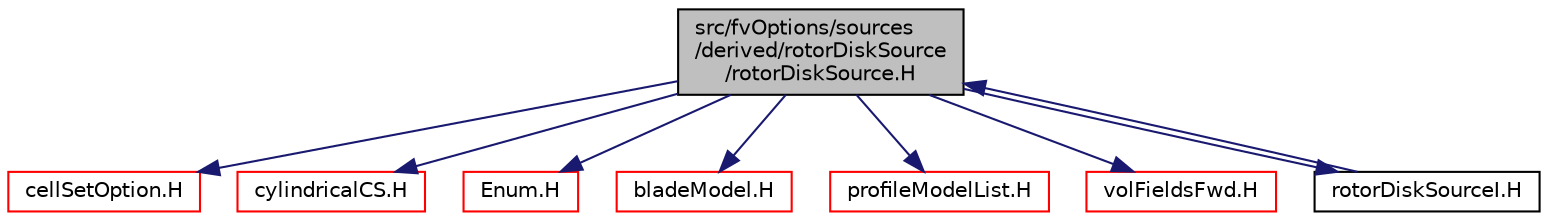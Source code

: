 digraph "src/fvOptions/sources/derived/rotorDiskSource/rotorDiskSource.H"
{
  bgcolor="transparent";
  edge [fontname="Helvetica",fontsize="10",labelfontname="Helvetica",labelfontsize="10"];
  node [fontname="Helvetica",fontsize="10",shape=record];
  Node1 [label="src/fvOptions/sources\l/derived/rotorDiskSource\l/rotorDiskSource.H",height=0.2,width=0.4,color="black", fillcolor="grey75", style="filled" fontcolor="black"];
  Node1 -> Node2 [color="midnightblue",fontsize="10",style="solid",fontname="Helvetica"];
  Node2 [label="cellSetOption.H",height=0.2,width=0.4,color="red",URL="$cellSetOption_8H.html"];
  Node1 -> Node3 [color="midnightblue",fontsize="10",style="solid",fontname="Helvetica"];
  Node3 [label="cylindricalCS.H",height=0.2,width=0.4,color="red",URL="$cylindricalCS_8H.html"];
  Node1 -> Node4 [color="midnightblue",fontsize="10",style="solid",fontname="Helvetica"];
  Node4 [label="Enum.H",height=0.2,width=0.4,color="red",URL="$Enum_8H.html"];
  Node1 -> Node5 [color="midnightblue",fontsize="10",style="solid",fontname="Helvetica"];
  Node5 [label="bladeModel.H",height=0.2,width=0.4,color="red",URL="$bladeModel_8H.html"];
  Node1 -> Node6 [color="midnightblue",fontsize="10",style="solid",fontname="Helvetica"];
  Node6 [label="profileModelList.H",height=0.2,width=0.4,color="red",URL="$profileModelList_8H.html"];
  Node1 -> Node7 [color="midnightblue",fontsize="10",style="solid",fontname="Helvetica"];
  Node7 [label="volFieldsFwd.H",height=0.2,width=0.4,color="red",URL="$volFieldsFwd_8H.html"];
  Node1 -> Node8 [color="midnightblue",fontsize="10",style="solid",fontname="Helvetica"];
  Node8 [label="rotorDiskSourceI.H",height=0.2,width=0.4,color="black",URL="$rotorDiskSourceI_8H.html"];
  Node8 -> Node1 [color="midnightblue",fontsize="10",style="solid",fontname="Helvetica"];
}
